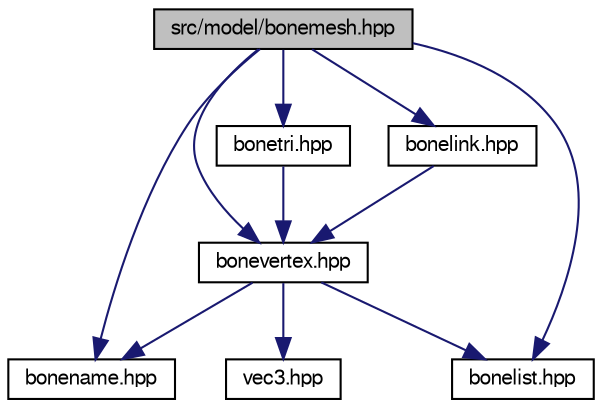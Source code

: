 digraph "src/model/bonemesh.hpp"
{
 // LATEX_PDF_SIZE
  bgcolor="transparent";
  edge [fontname="FreeSans",fontsize="10",labelfontname="FreeSans",labelfontsize="10"];
  node [fontname="FreeSans",fontsize="10",shape=record];
  Node1 [label="src/model/bonemesh.hpp",height=0.2,width=0.4,color="black", fillcolor="grey75", style="filled", fontcolor="black",tooltip=" "];
  Node1 -> Node2 [color="midnightblue",fontsize="10",style="solid",fontname="FreeSans"];
  Node2 [label="bonename.hpp",height=0.2,width=0.4,color="black",URL="$a01139.html",tooltip=" "];
  Node1 -> Node3 [color="midnightblue",fontsize="10",style="solid",fontname="FreeSans"];
  Node3 [label="bonevertex.hpp",height=0.2,width=0.4,color="black",URL="$a01151.html",tooltip=" "];
  Node3 -> Node2 [color="midnightblue",fontsize="10",style="solid",fontname="FreeSans"];
  Node3 -> Node4 [color="midnightblue",fontsize="10",style="solid",fontname="FreeSans"];
  Node4 [label="vec3.hpp",height=0.2,width=0.4,color="black",URL="$a01214.html",tooltip=" "];
  Node3 -> Node5 [color="midnightblue",fontsize="10",style="solid",fontname="FreeSans"];
  Node5 [label="bonelist.hpp",height=0.2,width=0.4,color="black",URL="$a01127.html",tooltip=" "];
  Node1 -> Node6 [color="midnightblue",fontsize="10",style="solid",fontname="FreeSans"];
  Node6 [label="bonetri.hpp",height=0.2,width=0.4,color="black",URL="$a01145.html",tooltip=" "];
  Node6 -> Node3 [color="midnightblue",fontsize="10",style="solid",fontname="FreeSans"];
  Node1 -> Node7 [color="midnightblue",fontsize="10",style="solid",fontname="FreeSans"];
  Node7 [label="bonelink.hpp",height=0.2,width=0.4,color="black",URL="$a01124.html",tooltip=" "];
  Node7 -> Node3 [color="midnightblue",fontsize="10",style="solid",fontname="FreeSans"];
  Node1 -> Node5 [color="midnightblue",fontsize="10",style="solid",fontname="FreeSans"];
}
